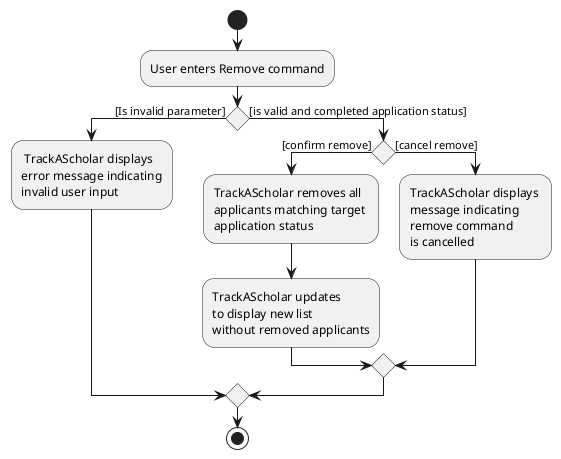 @startuml
start
:User enters Remove command;

if () then ([Is invalid parameter])
    : TrackAScholar displays \nerror message indicating\ninvalid user input;

else ([is valid and completed application status])

    if () then ([confirm remove])
        :TrackAScholar removes all \napplicants matching target \napplication status;

        :TrackAScholar updates \nto display new list \nwithout removed applicants;
    else ([cancel remove])
        :TrackAScholar displays \nmessage indicating \nremove command \nis cancelled;
    endif

endif
stop
@enduml
